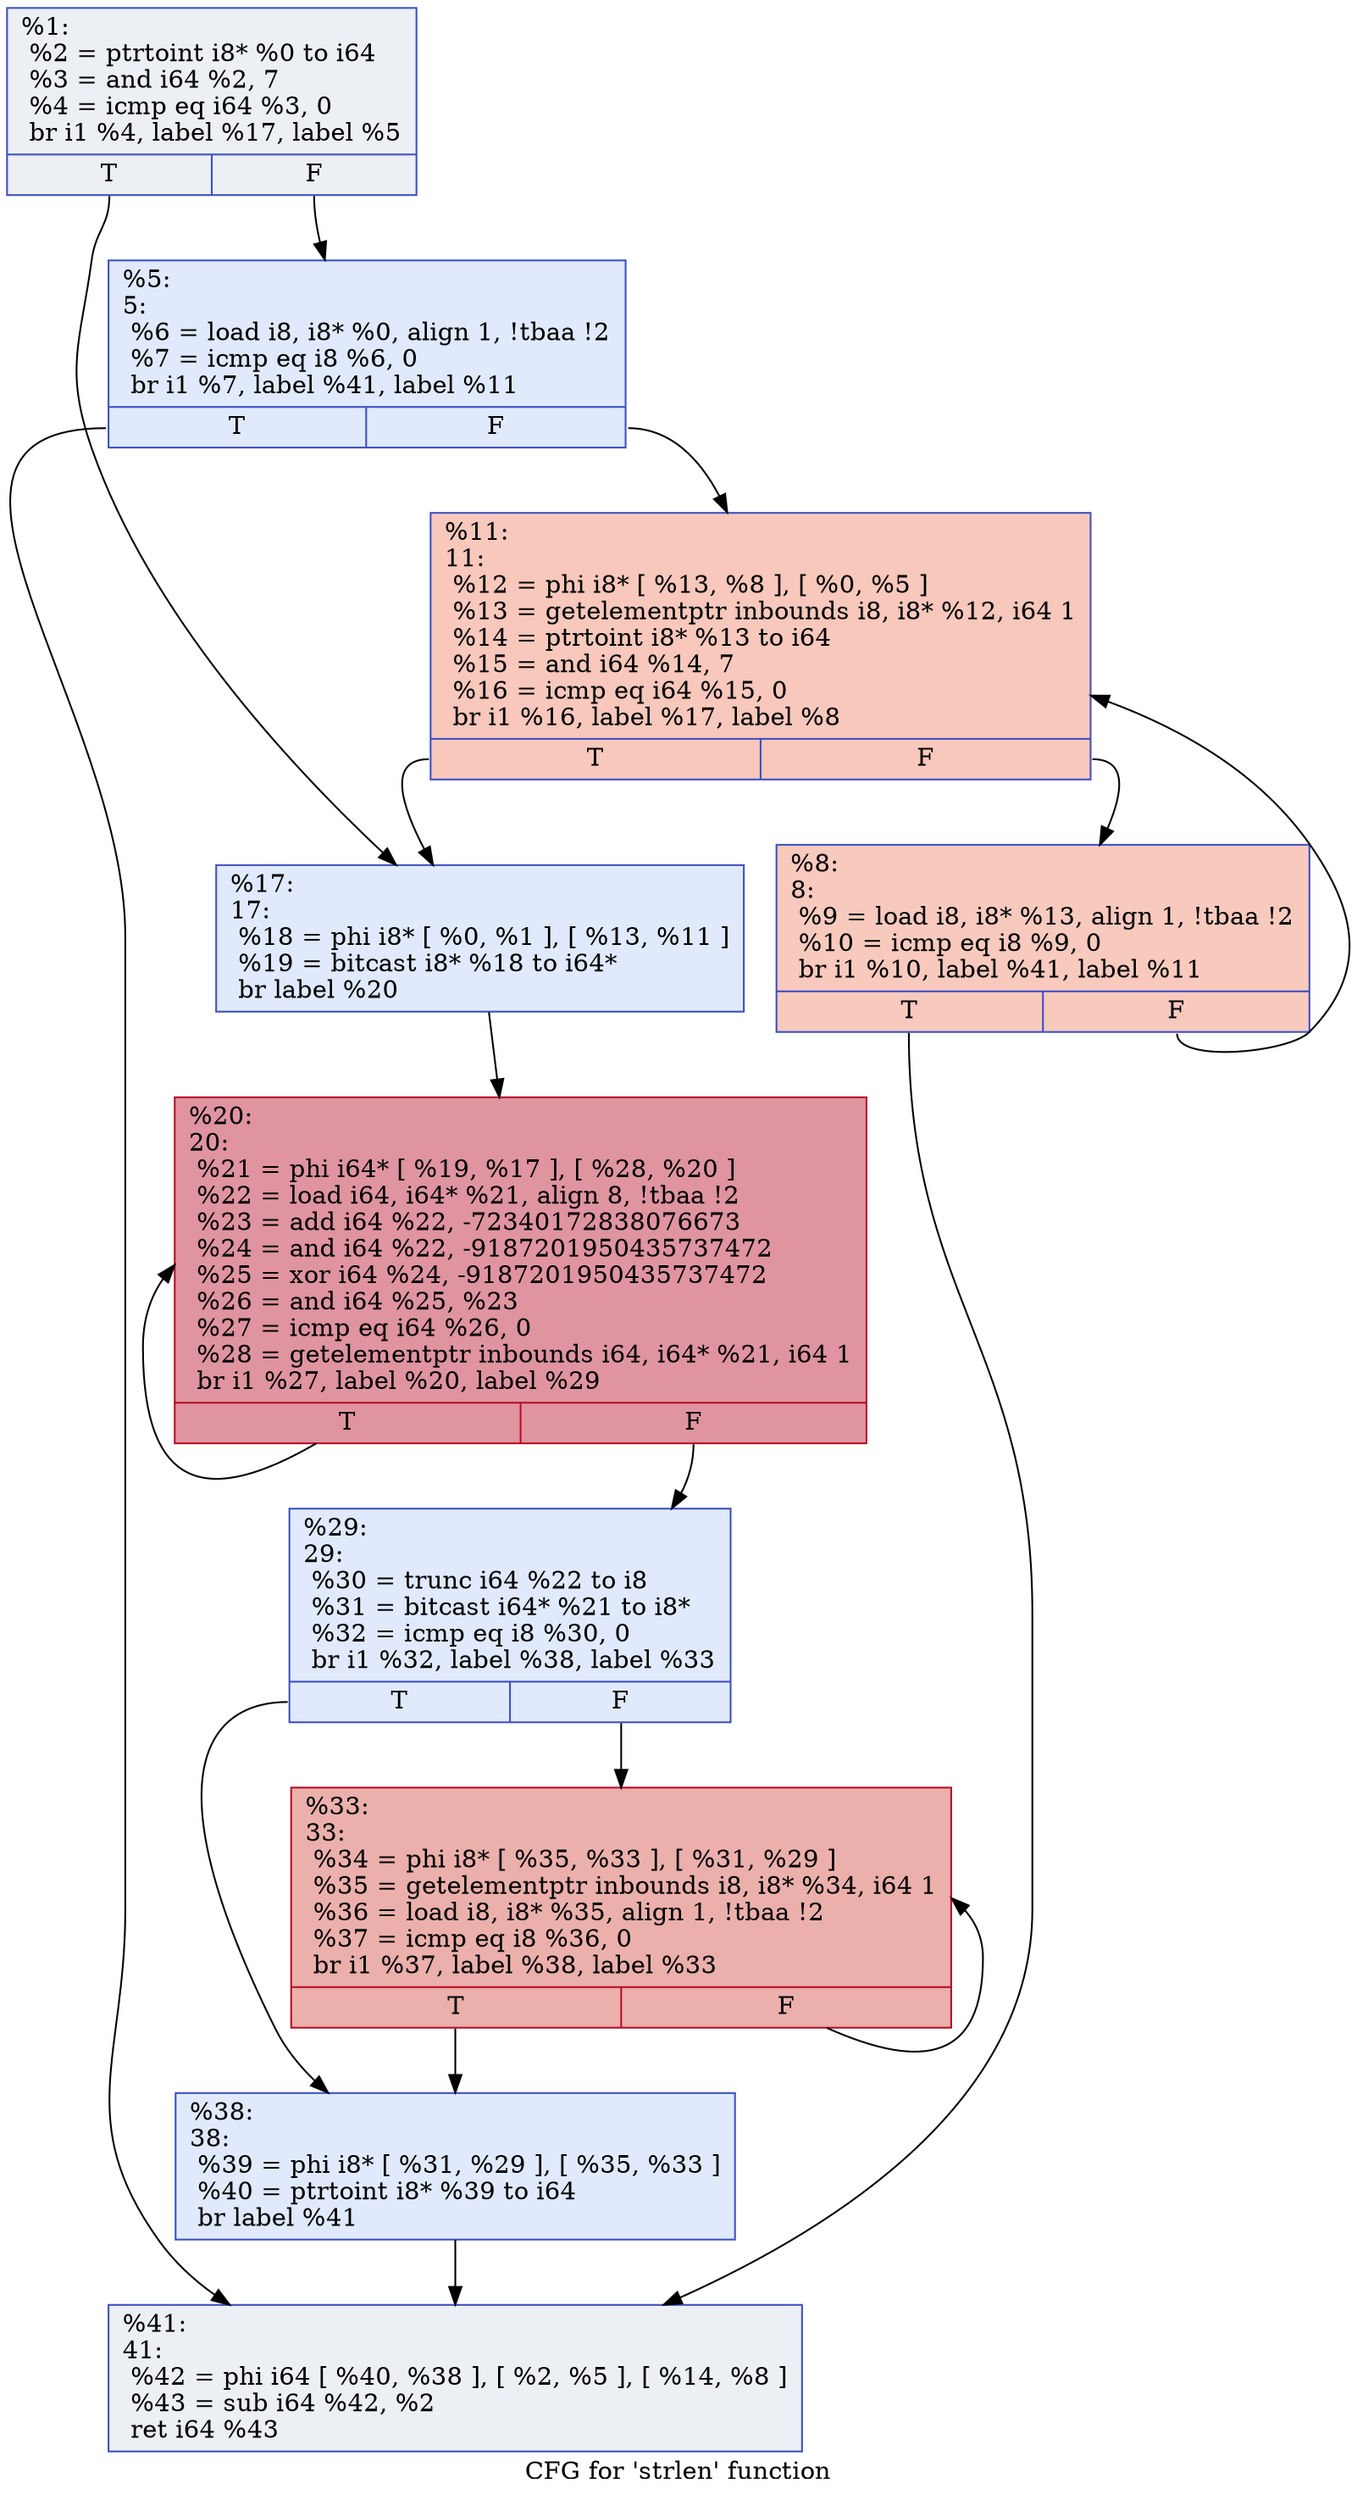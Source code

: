 digraph "CFG for 'strlen' function" {
	label="CFG for 'strlen' function";

	Node0x12787e0 [shape=record,color="#3d50c3ff", style=filled, fillcolor="#d4dbe670",label="{%1:\l  %2 = ptrtoint i8* %0 to i64\l  %3 = and i64 %2, 7\l  %4 = icmp eq i64 %3, 0\l  br i1 %4, label %17, label %5\l|{<s0>T|<s1>F}}"];
	Node0x12787e0:s0 -> Node0x1278980;
	Node0x12787e0:s1 -> Node0x1278890;
	Node0x1278890 [shape=record,color="#3d50c3ff", style=filled, fillcolor="#b9d0f970",label="{%5:\l5:                                                \l  %6 = load i8, i8* %0, align 1, !tbaa !2\l  %7 = icmp eq i8 %6, 0\l  br i1 %7, label %41, label %11\l|{<s0>T|<s1>F}}"];
	Node0x1278890:s0 -> Node0x1278b10;
	Node0x1278890:s1 -> Node0x1278930;
	Node0x12788e0 [shape=record,color="#3d50c3ff", style=filled, fillcolor="#ef886b70",label="{%8:\l8:                                                \l  %9 = load i8, i8* %13, align 1, !tbaa !2\l  %10 = icmp eq i8 %9, 0\l  br i1 %10, label %41, label %11\l|{<s0>T|<s1>F}}"];
	Node0x12788e0:s0 -> Node0x1278b10;
	Node0x12788e0:s1 -> Node0x1278930;
	Node0x1278930 [shape=record,color="#3d50c3ff", style=filled, fillcolor="#ed836670",label="{%11:\l11:                                               \l  %12 = phi i8* [ %13, %8 ], [ %0, %5 ]\l  %13 = getelementptr inbounds i8, i8* %12, i64 1\l  %14 = ptrtoint i8* %13 to i64\l  %15 = and i64 %14, 7\l  %16 = icmp eq i64 %15, 0\l  br i1 %16, label %17, label %8\l|{<s0>T|<s1>F}}"];
	Node0x1278930:s0 -> Node0x1278980;
	Node0x1278930:s1 -> Node0x12788e0;
	Node0x1278980 [shape=record,color="#3d50c3ff", style=filled, fillcolor="#b9d0f970",label="{%17:\l17:                                               \l  %18 = phi i8* [ %0, %1 ], [ %13, %11 ]\l  %19 = bitcast i8* %18 to i64*\l  br label %20\l}"];
	Node0x1278980 -> Node0x12789d0;
	Node0x12789d0 [shape=record,color="#b70d28ff", style=filled, fillcolor="#b70d2870",label="{%20:\l20:                                               \l  %21 = phi i64* [ %19, %17 ], [ %28, %20 ]\l  %22 = load i64, i64* %21, align 8, !tbaa !2\l  %23 = add i64 %22, -72340172838076673\l  %24 = and i64 %22, -9187201950435737472\l  %25 = xor i64 %24, -9187201950435737472\l  %26 = and i64 %25, %23\l  %27 = icmp eq i64 %26, 0\l  %28 = getelementptr inbounds i64, i64* %21, i64 1\l  br i1 %27, label %20, label %29\l|{<s0>T|<s1>F}}"];
	Node0x12789d0:s0 -> Node0x12789d0;
	Node0x12789d0:s1 -> Node0x1278a20;
	Node0x1278a20 [shape=record,color="#3d50c3ff", style=filled, fillcolor="#b9d0f970",label="{%29:\l29:                                               \l  %30 = trunc i64 %22 to i8\l  %31 = bitcast i64* %21 to i8*\l  %32 = icmp eq i8 %30, 0\l  br i1 %32, label %38, label %33\l|{<s0>T|<s1>F}}"];
	Node0x1278a20:s0 -> Node0x1278ac0;
	Node0x1278a20:s1 -> Node0x1278a70;
	Node0x1278a70 [shape=record,color="#b70d28ff", style=filled, fillcolor="#d24b4070",label="{%33:\l33:                                               \l  %34 = phi i8* [ %35, %33 ], [ %31, %29 ]\l  %35 = getelementptr inbounds i8, i8* %34, i64 1\l  %36 = load i8, i8* %35, align 1, !tbaa !2\l  %37 = icmp eq i8 %36, 0\l  br i1 %37, label %38, label %33\l|{<s0>T|<s1>F}}"];
	Node0x1278a70:s0 -> Node0x1278ac0;
	Node0x1278a70:s1 -> Node0x1278a70;
	Node0x1278ac0 [shape=record,color="#3d50c3ff", style=filled, fillcolor="#b9d0f970",label="{%38:\l38:                                               \l  %39 = phi i8* [ %31, %29 ], [ %35, %33 ]\l  %40 = ptrtoint i8* %39 to i64\l  br label %41\l}"];
	Node0x1278ac0 -> Node0x1278b10;
	Node0x1278b10 [shape=record,color="#3d50c3ff", style=filled, fillcolor="#d4dbe670",label="{%41:\l41:                                               \l  %42 = phi i64 [ %40, %38 ], [ %2, %5 ], [ %14, %8 ]\l  %43 = sub i64 %42, %2\l  ret i64 %43\l}"];
}

